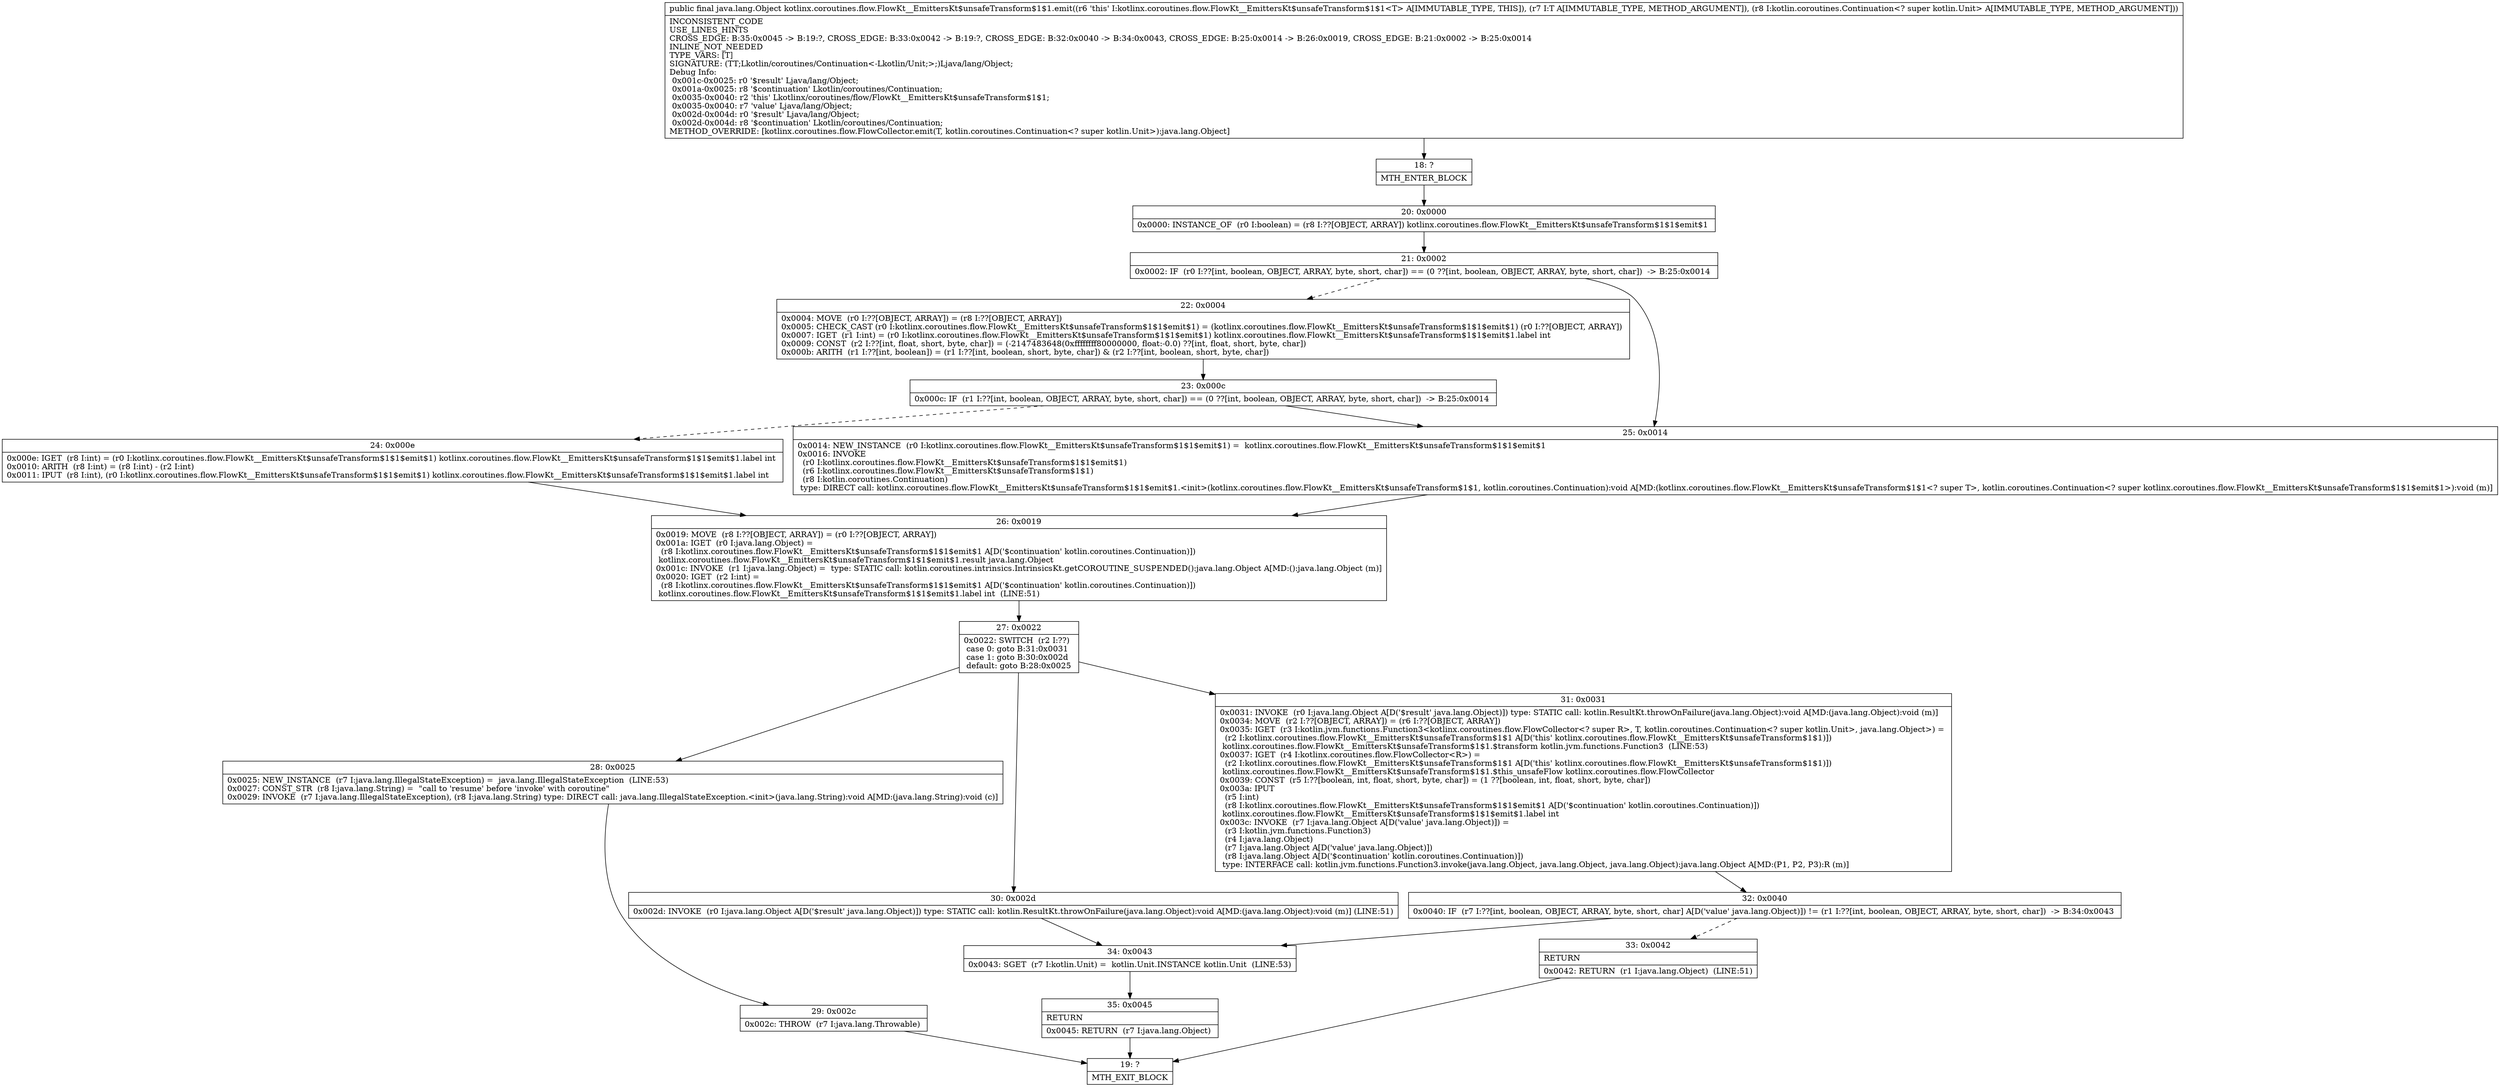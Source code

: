 digraph "CFG forkotlinx.coroutines.flow.FlowKt__EmittersKt$unsafeTransform$1$1.emit(Ljava\/lang\/Object;Lkotlin\/coroutines\/Continuation;)Ljava\/lang\/Object;" {
Node_18 [shape=record,label="{18\:\ ?|MTH_ENTER_BLOCK\l}"];
Node_20 [shape=record,label="{20\:\ 0x0000|0x0000: INSTANCE_OF  (r0 I:boolean) = (r8 I:??[OBJECT, ARRAY]) kotlinx.coroutines.flow.FlowKt__EmittersKt$unsafeTransform$1$1$emit$1 \l}"];
Node_21 [shape=record,label="{21\:\ 0x0002|0x0002: IF  (r0 I:??[int, boolean, OBJECT, ARRAY, byte, short, char]) == (0 ??[int, boolean, OBJECT, ARRAY, byte, short, char])  \-\> B:25:0x0014 \l}"];
Node_22 [shape=record,label="{22\:\ 0x0004|0x0004: MOVE  (r0 I:??[OBJECT, ARRAY]) = (r8 I:??[OBJECT, ARRAY]) \l0x0005: CHECK_CAST (r0 I:kotlinx.coroutines.flow.FlowKt__EmittersKt$unsafeTransform$1$1$emit$1) = (kotlinx.coroutines.flow.FlowKt__EmittersKt$unsafeTransform$1$1$emit$1) (r0 I:??[OBJECT, ARRAY]) \l0x0007: IGET  (r1 I:int) = (r0 I:kotlinx.coroutines.flow.FlowKt__EmittersKt$unsafeTransform$1$1$emit$1) kotlinx.coroutines.flow.FlowKt__EmittersKt$unsafeTransform$1$1$emit$1.label int \l0x0009: CONST  (r2 I:??[int, float, short, byte, char]) = (\-2147483648(0xffffffff80000000, float:\-0.0) ??[int, float, short, byte, char]) \l0x000b: ARITH  (r1 I:??[int, boolean]) = (r1 I:??[int, boolean, short, byte, char]) & (r2 I:??[int, boolean, short, byte, char]) \l}"];
Node_23 [shape=record,label="{23\:\ 0x000c|0x000c: IF  (r1 I:??[int, boolean, OBJECT, ARRAY, byte, short, char]) == (0 ??[int, boolean, OBJECT, ARRAY, byte, short, char])  \-\> B:25:0x0014 \l}"];
Node_24 [shape=record,label="{24\:\ 0x000e|0x000e: IGET  (r8 I:int) = (r0 I:kotlinx.coroutines.flow.FlowKt__EmittersKt$unsafeTransform$1$1$emit$1) kotlinx.coroutines.flow.FlowKt__EmittersKt$unsafeTransform$1$1$emit$1.label int \l0x0010: ARITH  (r8 I:int) = (r8 I:int) \- (r2 I:int) \l0x0011: IPUT  (r8 I:int), (r0 I:kotlinx.coroutines.flow.FlowKt__EmittersKt$unsafeTransform$1$1$emit$1) kotlinx.coroutines.flow.FlowKt__EmittersKt$unsafeTransform$1$1$emit$1.label int \l}"];
Node_26 [shape=record,label="{26\:\ 0x0019|0x0019: MOVE  (r8 I:??[OBJECT, ARRAY]) = (r0 I:??[OBJECT, ARRAY]) \l0x001a: IGET  (r0 I:java.lang.Object) = \l  (r8 I:kotlinx.coroutines.flow.FlowKt__EmittersKt$unsafeTransform$1$1$emit$1 A[D('$continuation' kotlin.coroutines.Continuation)])\l kotlinx.coroutines.flow.FlowKt__EmittersKt$unsafeTransform$1$1$emit$1.result java.lang.Object \l0x001c: INVOKE  (r1 I:java.lang.Object) =  type: STATIC call: kotlin.coroutines.intrinsics.IntrinsicsKt.getCOROUTINE_SUSPENDED():java.lang.Object A[MD:():java.lang.Object (m)]\l0x0020: IGET  (r2 I:int) = \l  (r8 I:kotlinx.coroutines.flow.FlowKt__EmittersKt$unsafeTransform$1$1$emit$1 A[D('$continuation' kotlin.coroutines.Continuation)])\l kotlinx.coroutines.flow.FlowKt__EmittersKt$unsafeTransform$1$1$emit$1.label int  (LINE:51)\l}"];
Node_27 [shape=record,label="{27\:\ 0x0022|0x0022: SWITCH  (r2 I:??)\l case 0: goto B:31:0x0031\l case 1: goto B:30:0x002d\l default: goto B:28:0x0025 \l}"];
Node_28 [shape=record,label="{28\:\ 0x0025|0x0025: NEW_INSTANCE  (r7 I:java.lang.IllegalStateException) =  java.lang.IllegalStateException  (LINE:53)\l0x0027: CONST_STR  (r8 I:java.lang.String) =  \"call to 'resume' before 'invoke' with coroutine\" \l0x0029: INVOKE  (r7 I:java.lang.IllegalStateException), (r8 I:java.lang.String) type: DIRECT call: java.lang.IllegalStateException.\<init\>(java.lang.String):void A[MD:(java.lang.String):void (c)]\l}"];
Node_29 [shape=record,label="{29\:\ 0x002c|0x002c: THROW  (r7 I:java.lang.Throwable) \l}"];
Node_19 [shape=record,label="{19\:\ ?|MTH_EXIT_BLOCK\l}"];
Node_30 [shape=record,label="{30\:\ 0x002d|0x002d: INVOKE  (r0 I:java.lang.Object A[D('$result' java.lang.Object)]) type: STATIC call: kotlin.ResultKt.throwOnFailure(java.lang.Object):void A[MD:(java.lang.Object):void (m)] (LINE:51)\l}"];
Node_34 [shape=record,label="{34\:\ 0x0043|0x0043: SGET  (r7 I:kotlin.Unit) =  kotlin.Unit.INSTANCE kotlin.Unit  (LINE:53)\l}"];
Node_35 [shape=record,label="{35\:\ 0x0045|RETURN\l|0x0045: RETURN  (r7 I:java.lang.Object) \l}"];
Node_31 [shape=record,label="{31\:\ 0x0031|0x0031: INVOKE  (r0 I:java.lang.Object A[D('$result' java.lang.Object)]) type: STATIC call: kotlin.ResultKt.throwOnFailure(java.lang.Object):void A[MD:(java.lang.Object):void (m)]\l0x0034: MOVE  (r2 I:??[OBJECT, ARRAY]) = (r6 I:??[OBJECT, ARRAY]) \l0x0035: IGET  (r3 I:kotlin.jvm.functions.Function3\<kotlinx.coroutines.flow.FlowCollector\<? super R\>, T, kotlin.coroutines.Continuation\<? super kotlin.Unit\>, java.lang.Object\>) = \l  (r2 I:kotlinx.coroutines.flow.FlowKt__EmittersKt$unsafeTransform$1$1 A[D('this' kotlinx.coroutines.flow.FlowKt__EmittersKt$unsafeTransform$1$1)])\l kotlinx.coroutines.flow.FlowKt__EmittersKt$unsafeTransform$1$1.$transform kotlin.jvm.functions.Function3  (LINE:53)\l0x0037: IGET  (r4 I:kotlinx.coroutines.flow.FlowCollector\<R\>) = \l  (r2 I:kotlinx.coroutines.flow.FlowKt__EmittersKt$unsafeTransform$1$1 A[D('this' kotlinx.coroutines.flow.FlowKt__EmittersKt$unsafeTransform$1$1)])\l kotlinx.coroutines.flow.FlowKt__EmittersKt$unsafeTransform$1$1.$this_unsafeFlow kotlinx.coroutines.flow.FlowCollector \l0x0039: CONST  (r5 I:??[boolean, int, float, short, byte, char]) = (1 ??[boolean, int, float, short, byte, char]) \l0x003a: IPUT  \l  (r5 I:int)\l  (r8 I:kotlinx.coroutines.flow.FlowKt__EmittersKt$unsafeTransform$1$1$emit$1 A[D('$continuation' kotlin.coroutines.Continuation)])\l kotlinx.coroutines.flow.FlowKt__EmittersKt$unsafeTransform$1$1$emit$1.label int \l0x003c: INVOKE  (r7 I:java.lang.Object A[D('value' java.lang.Object)]) = \l  (r3 I:kotlin.jvm.functions.Function3)\l  (r4 I:java.lang.Object)\l  (r7 I:java.lang.Object A[D('value' java.lang.Object)])\l  (r8 I:java.lang.Object A[D('$continuation' kotlin.coroutines.Continuation)])\l type: INTERFACE call: kotlin.jvm.functions.Function3.invoke(java.lang.Object, java.lang.Object, java.lang.Object):java.lang.Object A[MD:(P1, P2, P3):R (m)]\l}"];
Node_32 [shape=record,label="{32\:\ 0x0040|0x0040: IF  (r7 I:??[int, boolean, OBJECT, ARRAY, byte, short, char] A[D('value' java.lang.Object)]) != (r1 I:??[int, boolean, OBJECT, ARRAY, byte, short, char])  \-\> B:34:0x0043 \l}"];
Node_33 [shape=record,label="{33\:\ 0x0042|RETURN\l|0x0042: RETURN  (r1 I:java.lang.Object)  (LINE:51)\l}"];
Node_25 [shape=record,label="{25\:\ 0x0014|0x0014: NEW_INSTANCE  (r0 I:kotlinx.coroutines.flow.FlowKt__EmittersKt$unsafeTransform$1$1$emit$1) =  kotlinx.coroutines.flow.FlowKt__EmittersKt$unsafeTransform$1$1$emit$1 \l0x0016: INVOKE  \l  (r0 I:kotlinx.coroutines.flow.FlowKt__EmittersKt$unsafeTransform$1$1$emit$1)\l  (r6 I:kotlinx.coroutines.flow.FlowKt__EmittersKt$unsafeTransform$1$1)\l  (r8 I:kotlin.coroutines.Continuation)\l type: DIRECT call: kotlinx.coroutines.flow.FlowKt__EmittersKt$unsafeTransform$1$1$emit$1.\<init\>(kotlinx.coroutines.flow.FlowKt__EmittersKt$unsafeTransform$1$1, kotlin.coroutines.Continuation):void A[MD:(kotlinx.coroutines.flow.FlowKt__EmittersKt$unsafeTransform$1$1\<? super T\>, kotlin.coroutines.Continuation\<? super kotlinx.coroutines.flow.FlowKt__EmittersKt$unsafeTransform$1$1$emit$1\>):void (m)]\l}"];
MethodNode[shape=record,label="{public final java.lang.Object kotlinx.coroutines.flow.FlowKt__EmittersKt$unsafeTransform$1$1.emit((r6 'this' I:kotlinx.coroutines.flow.FlowKt__EmittersKt$unsafeTransform$1$1\<T\> A[IMMUTABLE_TYPE, THIS]), (r7 I:T A[IMMUTABLE_TYPE, METHOD_ARGUMENT]), (r8 I:kotlin.coroutines.Continuation\<? super kotlin.Unit\> A[IMMUTABLE_TYPE, METHOD_ARGUMENT]))  | INCONSISTENT_CODE\lUSE_LINES_HINTS\lCROSS_EDGE: B:35:0x0045 \-\> B:19:?, CROSS_EDGE: B:33:0x0042 \-\> B:19:?, CROSS_EDGE: B:32:0x0040 \-\> B:34:0x0043, CROSS_EDGE: B:25:0x0014 \-\> B:26:0x0019, CROSS_EDGE: B:21:0x0002 \-\> B:25:0x0014\lINLINE_NOT_NEEDED\lTYPE_VARS: [T]\lSIGNATURE: (TT;Lkotlin\/coroutines\/Continuation\<\-Lkotlin\/Unit;\>;)Ljava\/lang\/Object;\lDebug Info:\l  0x001c\-0x0025: r0 '$result' Ljava\/lang\/Object;\l  0x001a\-0x0025: r8 '$continuation' Lkotlin\/coroutines\/Continuation;\l  0x0035\-0x0040: r2 'this' Lkotlinx\/coroutines\/flow\/FlowKt__EmittersKt$unsafeTransform$1$1;\l  0x0035\-0x0040: r7 'value' Ljava\/lang\/Object;\l  0x002d\-0x004d: r0 '$result' Ljava\/lang\/Object;\l  0x002d\-0x004d: r8 '$continuation' Lkotlin\/coroutines\/Continuation;\lMETHOD_OVERRIDE: [kotlinx.coroutines.flow.FlowCollector.emit(T, kotlin.coroutines.Continuation\<? super kotlin.Unit\>):java.lang.Object]\l}"];
MethodNode -> Node_18;Node_18 -> Node_20;
Node_20 -> Node_21;
Node_21 -> Node_22[style=dashed];
Node_21 -> Node_25;
Node_22 -> Node_23;
Node_23 -> Node_24[style=dashed];
Node_23 -> Node_25;
Node_24 -> Node_26;
Node_26 -> Node_27;
Node_27 -> Node_28;
Node_27 -> Node_30;
Node_27 -> Node_31;
Node_28 -> Node_29;
Node_29 -> Node_19;
Node_30 -> Node_34;
Node_34 -> Node_35;
Node_35 -> Node_19;
Node_31 -> Node_32;
Node_32 -> Node_33[style=dashed];
Node_32 -> Node_34;
Node_33 -> Node_19;
Node_25 -> Node_26;
}

